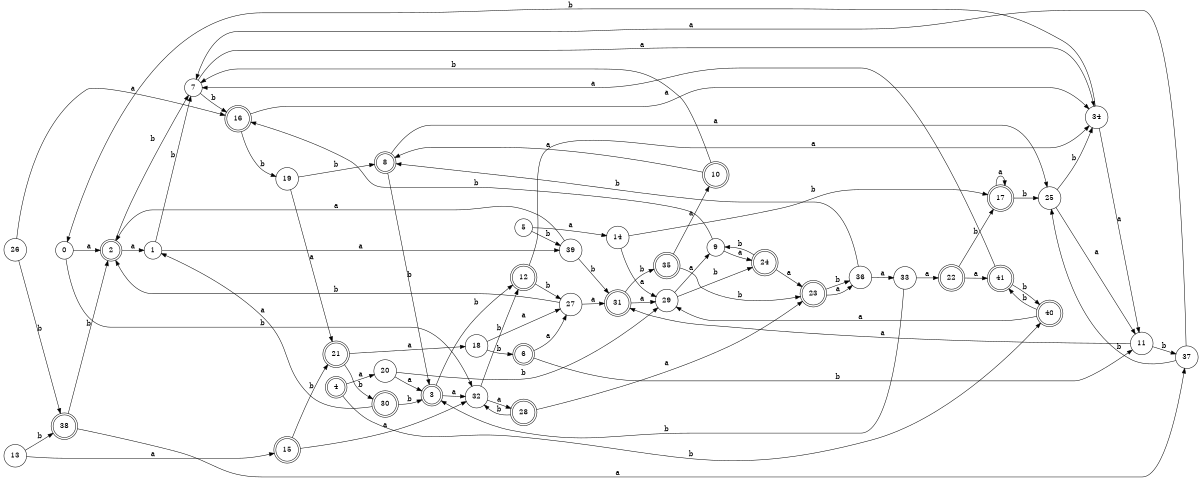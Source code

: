 digraph n34_10 {
__start0 [label="" shape="none"];

rankdir=LR;
size="8,5";

s0 [style="filled", color="black", fillcolor="white" shape="circle", label="0"];
s1 [style="filled", color="black", fillcolor="white" shape="circle", label="1"];
s2 [style="rounded,filled", color="black", fillcolor="white" shape="doublecircle", label="2"];
s3 [style="rounded,filled", color="black", fillcolor="white" shape="doublecircle", label="3"];
s4 [style="rounded,filled", color="black", fillcolor="white" shape="doublecircle", label="4"];
s5 [style="filled", color="black", fillcolor="white" shape="circle", label="5"];
s6 [style="rounded,filled", color="black", fillcolor="white" shape="doublecircle", label="6"];
s7 [style="filled", color="black", fillcolor="white" shape="circle", label="7"];
s8 [style="rounded,filled", color="black", fillcolor="white" shape="doublecircle", label="8"];
s9 [style="filled", color="black", fillcolor="white" shape="circle", label="9"];
s10 [style="rounded,filled", color="black", fillcolor="white" shape="doublecircle", label="10"];
s11 [style="filled", color="black", fillcolor="white" shape="circle", label="11"];
s12 [style="rounded,filled", color="black", fillcolor="white" shape="doublecircle", label="12"];
s13 [style="filled", color="black", fillcolor="white" shape="circle", label="13"];
s14 [style="filled", color="black", fillcolor="white" shape="circle", label="14"];
s15 [style="rounded,filled", color="black", fillcolor="white" shape="doublecircle", label="15"];
s16 [style="rounded,filled", color="black", fillcolor="white" shape="doublecircle", label="16"];
s17 [style="rounded,filled", color="black", fillcolor="white" shape="doublecircle", label="17"];
s18 [style="filled", color="black", fillcolor="white" shape="circle", label="18"];
s19 [style="filled", color="black", fillcolor="white" shape="circle", label="19"];
s20 [style="filled", color="black", fillcolor="white" shape="circle", label="20"];
s21 [style="rounded,filled", color="black", fillcolor="white" shape="doublecircle", label="21"];
s22 [style="rounded,filled", color="black", fillcolor="white" shape="doublecircle", label="22"];
s23 [style="rounded,filled", color="black", fillcolor="white" shape="doublecircle", label="23"];
s24 [style="rounded,filled", color="black", fillcolor="white" shape="doublecircle", label="24"];
s25 [style="filled", color="black", fillcolor="white" shape="circle", label="25"];
s26 [style="filled", color="black", fillcolor="white" shape="circle", label="26"];
s27 [style="filled", color="black", fillcolor="white" shape="circle", label="27"];
s28 [style="rounded,filled", color="black", fillcolor="white" shape="doublecircle", label="28"];
s29 [style="filled", color="black", fillcolor="white" shape="circle", label="29"];
s30 [style="rounded,filled", color="black", fillcolor="white" shape="doublecircle", label="30"];
s31 [style="rounded,filled", color="black", fillcolor="white" shape="doublecircle", label="31"];
s32 [style="filled", color="black", fillcolor="white" shape="circle", label="32"];
s33 [style="filled", color="black", fillcolor="white" shape="circle", label="33"];
s34 [style="filled", color="black", fillcolor="white" shape="circle", label="34"];
s35 [style="rounded,filled", color="black", fillcolor="white" shape="doublecircle", label="35"];
s36 [style="filled", color="black", fillcolor="white" shape="circle", label="36"];
s37 [style="filled", color="black", fillcolor="white" shape="circle", label="37"];
s38 [style="rounded,filled", color="black", fillcolor="white" shape="doublecircle", label="38"];
s39 [style="filled", color="black", fillcolor="white" shape="circle", label="39"];
s40 [style="rounded,filled", color="black", fillcolor="white" shape="doublecircle", label="40"];
s41 [style="rounded,filled", color="black", fillcolor="white" shape="doublecircle", label="41"];
s0 -> s2 [label="a"];
s0 -> s32 [label="b"];
s1 -> s39 [label="a"];
s1 -> s7 [label="b"];
s2 -> s1 [label="a"];
s2 -> s7 [label="b"];
s3 -> s32 [label="a"];
s3 -> s12 [label="b"];
s4 -> s20 [label="a"];
s4 -> s40 [label="b"];
s5 -> s14 [label="a"];
s5 -> s39 [label="b"];
s6 -> s27 [label="a"];
s6 -> s11 [label="b"];
s7 -> s34 [label="a"];
s7 -> s16 [label="b"];
s8 -> s25 [label="a"];
s8 -> s3 [label="b"];
s9 -> s24 [label="a"];
s9 -> s16 [label="b"];
s10 -> s8 [label="a"];
s10 -> s7 [label="b"];
s11 -> s31 [label="a"];
s11 -> s37 [label="b"];
s12 -> s34 [label="a"];
s12 -> s27 [label="b"];
s13 -> s15 [label="a"];
s13 -> s38 [label="b"];
s14 -> s29 [label="a"];
s14 -> s17 [label="b"];
s15 -> s32 [label="a"];
s15 -> s21 [label="b"];
s16 -> s34 [label="a"];
s16 -> s19 [label="b"];
s17 -> s17 [label="a"];
s17 -> s25 [label="b"];
s18 -> s27 [label="a"];
s18 -> s6 [label="b"];
s19 -> s21 [label="a"];
s19 -> s8 [label="b"];
s20 -> s3 [label="a"];
s20 -> s29 [label="b"];
s21 -> s18 [label="a"];
s21 -> s30 [label="b"];
s22 -> s41 [label="a"];
s22 -> s17 [label="b"];
s23 -> s36 [label="a"];
s23 -> s36 [label="b"];
s24 -> s23 [label="a"];
s24 -> s9 [label="b"];
s25 -> s11 [label="a"];
s25 -> s34 [label="b"];
s26 -> s16 [label="a"];
s26 -> s38 [label="b"];
s27 -> s31 [label="a"];
s27 -> s2 [label="b"];
s28 -> s23 [label="a"];
s28 -> s32 [label="b"];
s29 -> s9 [label="a"];
s29 -> s24 [label="b"];
s30 -> s1 [label="a"];
s30 -> s3 [label="b"];
s31 -> s29 [label="a"];
s31 -> s35 [label="b"];
s32 -> s28 [label="a"];
s32 -> s12 [label="b"];
s33 -> s22 [label="a"];
s33 -> s3 [label="b"];
s34 -> s11 [label="a"];
s34 -> s0 [label="b"];
s35 -> s10 [label="a"];
s35 -> s23 [label="b"];
s36 -> s33 [label="a"];
s36 -> s8 [label="b"];
s37 -> s7 [label="a"];
s37 -> s25 [label="b"];
s38 -> s37 [label="a"];
s38 -> s2 [label="b"];
s39 -> s2 [label="a"];
s39 -> s31 [label="b"];
s40 -> s29 [label="a"];
s40 -> s41 [label="b"];
s41 -> s7 [label="a"];
s41 -> s40 [label="b"];

}